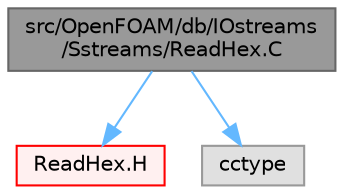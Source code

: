 digraph "src/OpenFOAM/db/IOstreams/Sstreams/ReadHex.C"
{
 // LATEX_PDF_SIZE
  bgcolor="transparent";
  edge [fontname=Helvetica,fontsize=10,labelfontname=Helvetica,labelfontsize=10];
  node [fontname=Helvetica,fontsize=10,shape=box,height=0.2,width=0.4];
  Node1 [id="Node000001",label="src/OpenFOAM/db/IOstreams\l/Sstreams/ReadHex.C",height=0.2,width=0.4,color="gray40", fillcolor="grey60", style="filled", fontcolor="black",tooltip="Read a non-delimited hex label."];
  Node1 -> Node2 [id="edge1_Node000001_Node000002",color="steelblue1",style="solid",tooltip=" "];
  Node2 [id="Node000002",label="ReadHex.H",height=0.2,width=0.4,color="red", fillcolor="#FFF0F0", style="filled",URL="$ReadHex_8H.html",tooltip="Read a hex integer from an input stream."];
  Node1 -> Node98 [id="edge2_Node000001_Node000098",color="steelblue1",style="solid",tooltip=" "];
  Node98 [id="Node000098",label="cctype",height=0.2,width=0.4,color="grey60", fillcolor="#E0E0E0", style="filled",tooltip=" "];
}
